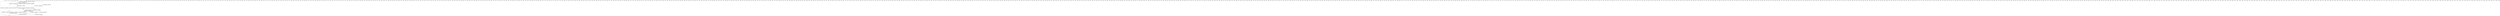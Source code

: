 graph {
	n0;
	n1;
	n2;
	n3;
	n4;
	n5;
	n6;
	n7;
	n8;
	n9;
	n10;
	n11;
	n12;
	n13;
	n14;
	n15;
	n16;
	n17;
	n18;
	n19;
	n20;
	n21;
	n22;
	n23;
	n24;
	n25;
	n26;
	n27;
	n28;
	n29;
	n30;
	n31;
	n32;
	n33;
	n34;
	n35;
	n36;
	n37;
	n38;
	n39;
	n40;
	n41;
	n42;
	n43;
	n44;
	n45;
	n46;
	n47;
	n48;
	n49;
	n50;
	n51;
	n52;
	n53;
	n54;
	n55;
	n56;
	n57;
	n58;
	n59;
	n60;
	n61;
	n62;
	n63;
	n64;
	n65;
	n66;
	n67;
	n68;
	n69;
	n70;
	n71;
	n72;
	n73;
	n74;
	n75;
	n76;
	n77;
	n78;
	n79;
	n80;
	n81;
	n82;
	n83;
	n84;
	n85;
	n86;
	n87;
	n88;
	n89;
	n90;
	n91;
	n92;
	n93;
	n94;
	n95;
	n96;
	n97;
	n98;
	n99;
	n100;
	n101;
	n102;
	n103;
	n104;
	n105;
	n106;
	n107;
	n108;
	n109;
	n110;
	n111;
	n112;
	n113;
	n114;
	n115;
	n116;
	n117;
	n118;
	n119;
	n120;
	n121;
	n122;
	n123;
	n124;
	n125;
	n126;
	n127;
	n128;
	n129;
	n130;
	n131;
	n132;
	n133;
	n134;
	n135;
	n136;
	n137;
	n138;
	n139;
	n140;
	n141;
	n142;
	n143;
	n144;
	n145;
	n146;
	n147;
	n148;
	n149;
	n150;
	n151;
	n152;
	n153;
	n154;
	n155;
	n156;
	n157;
	n158;
	n159;
	n160;
	n161;
	n162;
	n163;
	n164;
	n165;
	n166;
	n167;
	n168;
	n169;
	n170;
	n171;
	n172;
	n173;
	n174;
	n175;
	n176;
	n177;
	n178;
	n179;
	n180;
	n181;
	n182;
	n183;
	n184;
	n185;
	n186;
	n187;
	n188;
	n189;
	n190;
	n191;
	n192;
	n193;
	n194;
	n195;
	n196;
	n197;
	n198;
	n199;
	n200;
	n201;
	n202;
	n203;
	n204;
	n205;
	n206;
	n207;
	n208;
	n209;
	n210;
	n211;
	n212;
	n213;
	n214;
	n215;
	n216;
	n217;
	n218;
	n219;
	n220;
	n221;
	n222;
	n223;
	n224;
	n225;
	n226;
	n227;
	n228;
	n229;
	n230;
	n231;
	n232;
	n233;
	n234;
	n235;
	n236;
	n237;
	n238;
	n239;
	n240;
	n241;
	n242;
	n243;
	n244;
	n245;
	n246;
	n247;
	n248;
	n249;
	n250;
	n251;
	n252;
	n253;
	n254;
	n255;
	n256;
	n257;
	n258;
	n259;
	n260;
	n261;
	n262;
	n263;
	n264;
	n265;
	n266;
	n267;
	n268;
	n269;
	n270;
	n271;
	n272;
	n273;
	n274;
	n275;
	n276;
	n277;
	n278;
	n279;
	n280;
	n281;
	n282;
	n283;
	n284;
	n285;
	n286;
	n287;
	n288;
	n289;
	n290;
	n291;
	n292;
	n293;
	n294;
	n295;
	n296;
	n297;
	n298;
	n299;
	n300;
	n301;
	n302;
	n303;
	n304;
	n305;
	n306;
	n307;
	n308;
	n309;
	n310;
	n311;
	n312;
	n313;
	n314;
	n315;
	n316;
	n317;
	n318;
	n319;
	n320;
	n321;
	n322;
	n323;
	n324;
	n325;
	n326;
	n327;
	n328;
	n329;
	n330;
	n331;
	n332;
	n333;
	n334;
	n335;
	n336;
	n337;
	n338;
	n339;
	n340;
	n341;
	n342;
	n343;
	n344;
	n345;
	n346;
	n347;
	n348;
	n349;
	n350;
	n351;
	n352;
	n353;
	n354;
	n355;
	n356;
	n357;
	n358;
	n359;
	n360;
	n361;
	n362;
	n363;
	n364;
	n365;
	n366;
	n367;
	n368;
	n369;
	n370;
	n371;
	n372;
	n373;
	n374;
	n375;
	n376;
	n377;
	n378;
	n379;
	n380;
	n381;
	n382;
	n383;
	n384;
	n385;
	n386;
	n387;
	n388;
	n389;
	n390;
	n391;
	n392;
	n393;
	n394;
	n395;
	n396;
	n397;
	n398;
	n399;
	n400;
	n401;
	n402;
	n403;
	n404;
	n405;
	n406;
	n407;
	n408;
	n409;
	n410;
	n411;
	n412;
	n413;
	n414;
	n415;
	n416;
	n417;
	n418;
	n419;
	n420;
	n421;
	n422;
	n423;
	n424;
	n425;
	n426;
	n427;
	n428;
	n429;
	n430;
	n431;
	n432;
	n433;
	n434;
	n435;
	n436;
	n437;
	n438;
	n439;
	n440;
	n441;
	n442;
	n443;
	n444;
	n445;
	n446;
	n447;
	n448;
	n449;
	n450;
	n451;
	n452;
	n453;
	n454;
	n455;
	n456;
	n457;
	n458;
	n459;
	n460;
	n461;
	n462;
	n463;
	n464;
	n465;
	n466;
	n467;
	n468;
	n469;
	n470;
	n471;
	n472;
	n473;
	n474;
	n475;
	n476;
	n477;
	n478;
	n479;
	n480;
	n481;
	n482;
	n483;
	n484;
	n485;
	n486;
	n487;
	n488;
	n489;
	n490;
	n491;
	n492;
	n493;
	n494;
	n495;
	n496;
	n497;
	n498;
	n499;
	n500;
	n501;
	n502;
	n503;
	n504;
	n505;
	n506;
	n507;
	n508;
	n509;
	n510;
	n511;
	n512;
	n513;
	n514;
	n515;
	n516;
	n517;
	n518;
	n519;
	n520;
	n521;
	n522;
	n523;
	n524;
	n525;
	n526;
	n527;
	n528;
	n529;
	n530;
	n531;
	n532;
	n533;
	n534;
	n535;
	n536;
	n537;
	n538;
	n539;
	n540;
	n541;
	n542;
	n543;
	n544;
	n545;
	n546;
	n547;
	n548;
	n549;
	n550;
	n551;
	n552;
	n553;
	n554;
	n555;
	n556;
	n557;
	n558;
	n559;
	n560;
	n561;
	n562;
	n563;
	n564;
	n565;
	n566;
	n567;
	n568;
	n569;
	n570;
	n571;
	n572;
	n573;
	n574;
	n575;
	n576;
	n577;
	n578;
	n579;
	n580;
	n581;
	n582;
	n583;
	n584;
	n585;
	n586;
	n587;
	n588;
	n589;
	n590;
	n591;
	n592;
	n593;
	n594;
	n595;
	n596;
	n597;
	n598;
	n599;
	n600;
	n601;
	n602;
	n603;
	n604;
	n605;
	n606;
	n607;
	n608;
	n609;
	n610;
	n611;
	n612;
	n613;
	n614;
	n615;
	n616;
	n617;
	n618;
	n619;
	n620;
	n621;
	n622;
	n623;
	n624;
	n625;
	n626;
	n627;
	n628;
	n629;
	n630;
	n631;
	n632;
	n633;
	n634;
	n635;
	n636;
	n637;
	n638;
	n639;
	n640;
	n641;
	n642;
	n643;
	n644;
	n645;
	n646;
	n647;
	n648;
	n649;
	n650;
	n651;
	n652;
	n653;
	n654;
	n655;
	n656;
	n657;
	n658;
	n659;
	n660;
	n661;
	n662;
	n663;
	n664;
	n665;
	n666;
	n667;
	n668;
	n669;
	n670;
	n671;
	n672;
	n673;
	n674;
	n675;
	n676;
	n677;
	n678;
	n679;
	n680;
	n681;
	n682;
	n683;
	n684;
	n685;
	n686;
	n687;
	n688;
	n689;
	n690;
	n691;
	n692;
	n693;
	n694;
	n695;
	n696;
	n697;
	n698;
	n699;
	n700;
	n701;
	n702;
	n703;
	n704;
	n705;
	n706;
	n707;
	n708;
	n709;
	n710;
	n711;
	n712;
	n713;
	n714;
	n715;
	n716;
	n717;
	n718;
	n719;
	n720;
	n721;
	n722;
	n723;
	n724;
	n725;
	n726;
	n727;
	n728;
	n729;
	n730;
	n731;
	n732;
	n733;
	n734;
	n735;
	n736;
	n737;
	n738;
	n739;
	n740;
	n741;
	n742;
	n743;
	n744;
	n745;
	n746;
	n747;
	n748;
	n749;
	n750;
	n751;
	n752;
	n753;
	n754;
	n755;
	n756;
	n757;
	n758;
	n759;
	n760;
	n761;
	n762;
	n763;
	n764;
	n765;
	n766;
	n767;
	n768;
	n769;
	n770;
	n771;
	n772;
	n773;
	n774;
	n775;
	n776;
	n777;
	n778;
	n779;
	n780;
	n781;
	n782;
	n783;
	n784;
	n785;
	n786;
	n787;
	n788;
	n789;
	n790;
	n791;
	n792;
	n793;
	n794;
	n795;
	n796;
	n797;
	n798;
	n799;
	n800;
	n801;
	n802;
	n803;
	n804;
	n805;
	n806;
	n807;
	n808;
	n809;
	n810;
	n811;
	n812;
	n813;
	n814;
	n815;
	n816;
	n817;
	n818;
	n819;
	n820;
	n821;
	n822;
	n823;
	n824;
	n825;
	n826;
	n827;
	n828;
	n829;
	n830;
	n831;
	n832;
	n833;
	n834;
	n835;
	n836;
	n837;
	n838;
	n839;
	n840;
	n841;
	n842;
	n843;
	n844;
	n845;
	n846;
	n847;
	n848;
	n849;
	n850;
	n851;
	n852;
	n853;
	n854;
	n855;
	n856;
	n857;
	n858;
	n859;
	n860;
	n861;
	n862;
	n863;
	n864;
	n865;
	n866;
	n867;
	n868;
	n869;
	n870;
	n871;
	n872;
	n873;
	n874;
	n875;
	n876;
	n877;
	n878;
	n879;
	n880;
	n881;
	n882;
	n883;
	n884;
	n885;
	n886;
	n887;
	n888;
	n889;
	n890;
	n891;
	n892;
	n893;
	n894;
	n895;
	n896;
	n897;
	n898;
	n899;
	n900;
	n901;
	n902;
	n903;
	n904;
	n905;
	n906;
	n907;
	n908;
	n909;
	n910;
	n911;
	n912;
	n913;
	n914;
	n915;
	n916;
	n917;
	n918;
	n919;
	n920;
	n921;
	n922;
	n923;
	n924;
	n925;
	n926;
	n927;
	n928;
	n929;
	n930;
	n931;
	n932;
	n933;
	n934;
	n935;
	n936;
	n937;
	n938;
	n939;
	n940;
	n941;
	n942;
	n943;
	n944;
	n945;
	n946;
	n947;
	n948;
	n949;
	n950;
	n951;
	n952;
	n953;
	n954;
	n955;
	n956;
	n957;
	n958;
	n959;
	n960;
	n961;
	n962;
	n963;
	n964;
	n965;
	n966;
	n967;
	n968;
	n969;
	n970;
	n971;
	n972;
	n973;
	n974;
	n975;
	n976;
	n977;
	n978;
	n979;
	n980;
	n981;
	n982;
	n983;
	n984;
	n985;
	n986;
	n987;
	n988;
	n989;
	n990;
	n991;
	n992;
	n993;
	n994;
	n995;
	n996;
	n997;
	n998;
	n999;
	n1000;
	n1001;
	n1002;
	n1003;
	n1004;
	n1005;
	n1006;
	n1007;
	n1008;
	n1009;
	n1010;
	n1011;
	n1012;
	n1013;
	n1014;
	n1015;
	n1016;
	n1017;
	n1018;
	n1019;
	n1020;
	n1021;
	n1022;
	n1023;
	n1024;
	n1025;
	n1026;
	n1027;
	n1028;
	n1029;
	n1030;
	n1031;
	n1032;
	n1033;
	n1034;
	n1035;
	n1036;
	n1037;
	n1038;
	n1039;
	n1040;
	n1041;
	n1042;
	n1043;
	n1044;
	n1045;
	n1046;
	n1047;
	n1048;
	n1049;
	n1050;
	n1051;
	n1052;
	n1053;
	n1054;
	n1055;
	n1056;
	n1057;
	n1058;
	n1059;
	n1060;
	n1061;
	n1062;
	n1063;
	n1064;
	n1065;
	n1066;
	n1067;
	n1068;
	n1069;
	n1070;
	n1071;
	n1072;
	n1073;
	n1074;
	n1075;
	n1076;
	n1077;
	n1078;
	n1079;
	n1080;
	n1081;
	n1082;
	n1083;
	n1084;
	n1085;
	n1086;
	n1087;
	n1088;
	n1089;
	n1090;
	n1091;
	n1092;
	n1093;
	n1094;
	n1095;
	n1096;
	n1097;
	n1098;
	n1099;
	n1100;
	n1101;
	n1102;
	n1103;
	n1104;
	n1105;
	n1106;
	n1107;
	n1108;
	n1109;
	n1110;
	n1111;
	n1112;
	n1113;
	n1114;
	n1115;
	n1116;
	n1117;
	n1118;
	n1119;
	n1120;
	n1121;
	n1122;
	n1123;
	n1124;
	n1125;
	n1126;
	n1127;
	n1128;
	n1129;
	n1130;
	n1131;
	n1132;
	n1133;
	n1134;
	n1135;
	n1136;
	n1137;
	n1138;
	n1139;
	n1140;
	n1141;
	n1142;
	n1143;
	n1144;
	n1145;
	n1146;
	n1147;
	n1148;
	n1149;
	n1150;
	n1151;
	n1152;
	n1153;
	n1154;
	n1155;
	n1156;
	n1157;
	n1158;
	n1159;
	n79--n43 [label="[81.59999999999964,117.4999999999976] U [573.6000000000619,629.4000000000746]"];
	n83--n89 [label="[214.3999999999921,273.29999999999364]"];
	n79--n22 [label="[536.3000000000534,696.0000000000897]"];
	n43--n22 [label="[536.4000000000534,622.600000000073]"];
	n91--n83 [label="[1124.4000000000729,1152.1000000000477]"];
	n19--n22 [label="[1247.6999999999607,1320.4999999998945] U [3620.099999997803,3658.1999999977684]"];
	n89--n22 [label="[1419.5999999998044,1469.2999999997592]"];
	n25--n43 [label="[1904.799999999363,1923.9999999993456]"];
	n83--n106 [label="[2002.799999999274,2036.799999999243] U [2297.499999999006,2320.299999998985]"];
	n19--n83 [label="[2211.499999999084,2307.299999998997]"];
	n106--n19 [label="[2246.1999999990526,2450.6999999988666]"];
	n40--n43 [label="[2399.699999998913,2419.7999999988947]"];
	n106--n117 [label="[2706.9999999986335,2773.299999998573]"];
	n117--n89 [label="[2721.1999999986206,2825.9999999985253] U [2903.8999999984544,3040.3999999983303]"];
	n117--n19 [label="[2830.899999998521,2894.6999999984628]"];
	n19--n89 [label="[2844.5999999985083,2913.4999999984457]"];
	n89--n25 [label="[3038.299999998332,3127.699999998251]"];
	n43--n7 [label="[3793.699999997645,3814.699999997626]"];
	n40--n25 [label="[3925.2999999975254,3945.699999997507]"];
	n40--n22 [label="[4273.999999998017,4321.899999998192]"];
}